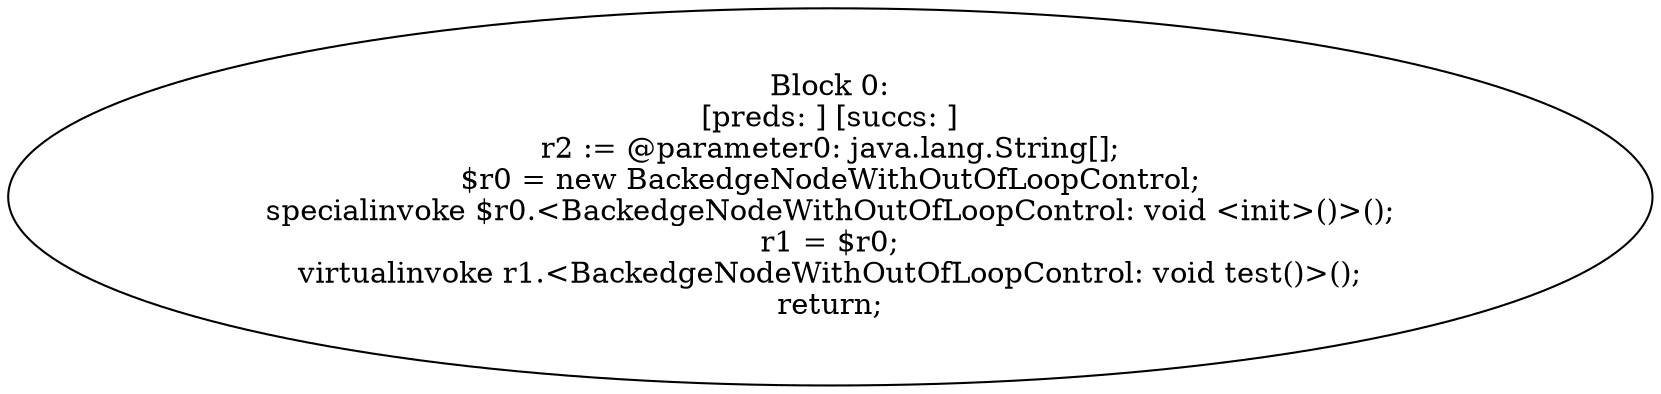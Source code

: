 digraph "unitGraph" {
    "Block 0:
[preds: ] [succs: ]
r2 := @parameter0: java.lang.String[];
$r0 = new BackedgeNodeWithOutOfLoopControl;
specialinvoke $r0.<BackedgeNodeWithOutOfLoopControl: void <init>()>();
r1 = $r0;
virtualinvoke r1.<BackedgeNodeWithOutOfLoopControl: void test()>();
return;
"
}
